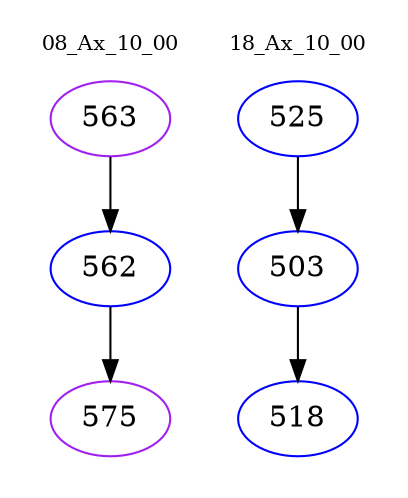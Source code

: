 digraph{
subgraph cluster_0 {
color = white
label = "08_Ax_10_00";
fontsize=10;
T0_563 [label="563", color="purple"]
T0_563 -> T0_562 [color="black"]
T0_562 [label="562", color="blue"]
T0_562 -> T0_575 [color="black"]
T0_575 [label="575", color="purple"]
}
subgraph cluster_1 {
color = white
label = "18_Ax_10_00";
fontsize=10;
T1_525 [label="525", color="blue"]
T1_525 -> T1_503 [color="black"]
T1_503 [label="503", color="blue"]
T1_503 -> T1_518 [color="black"]
T1_518 [label="518", color="blue"]
}
}

